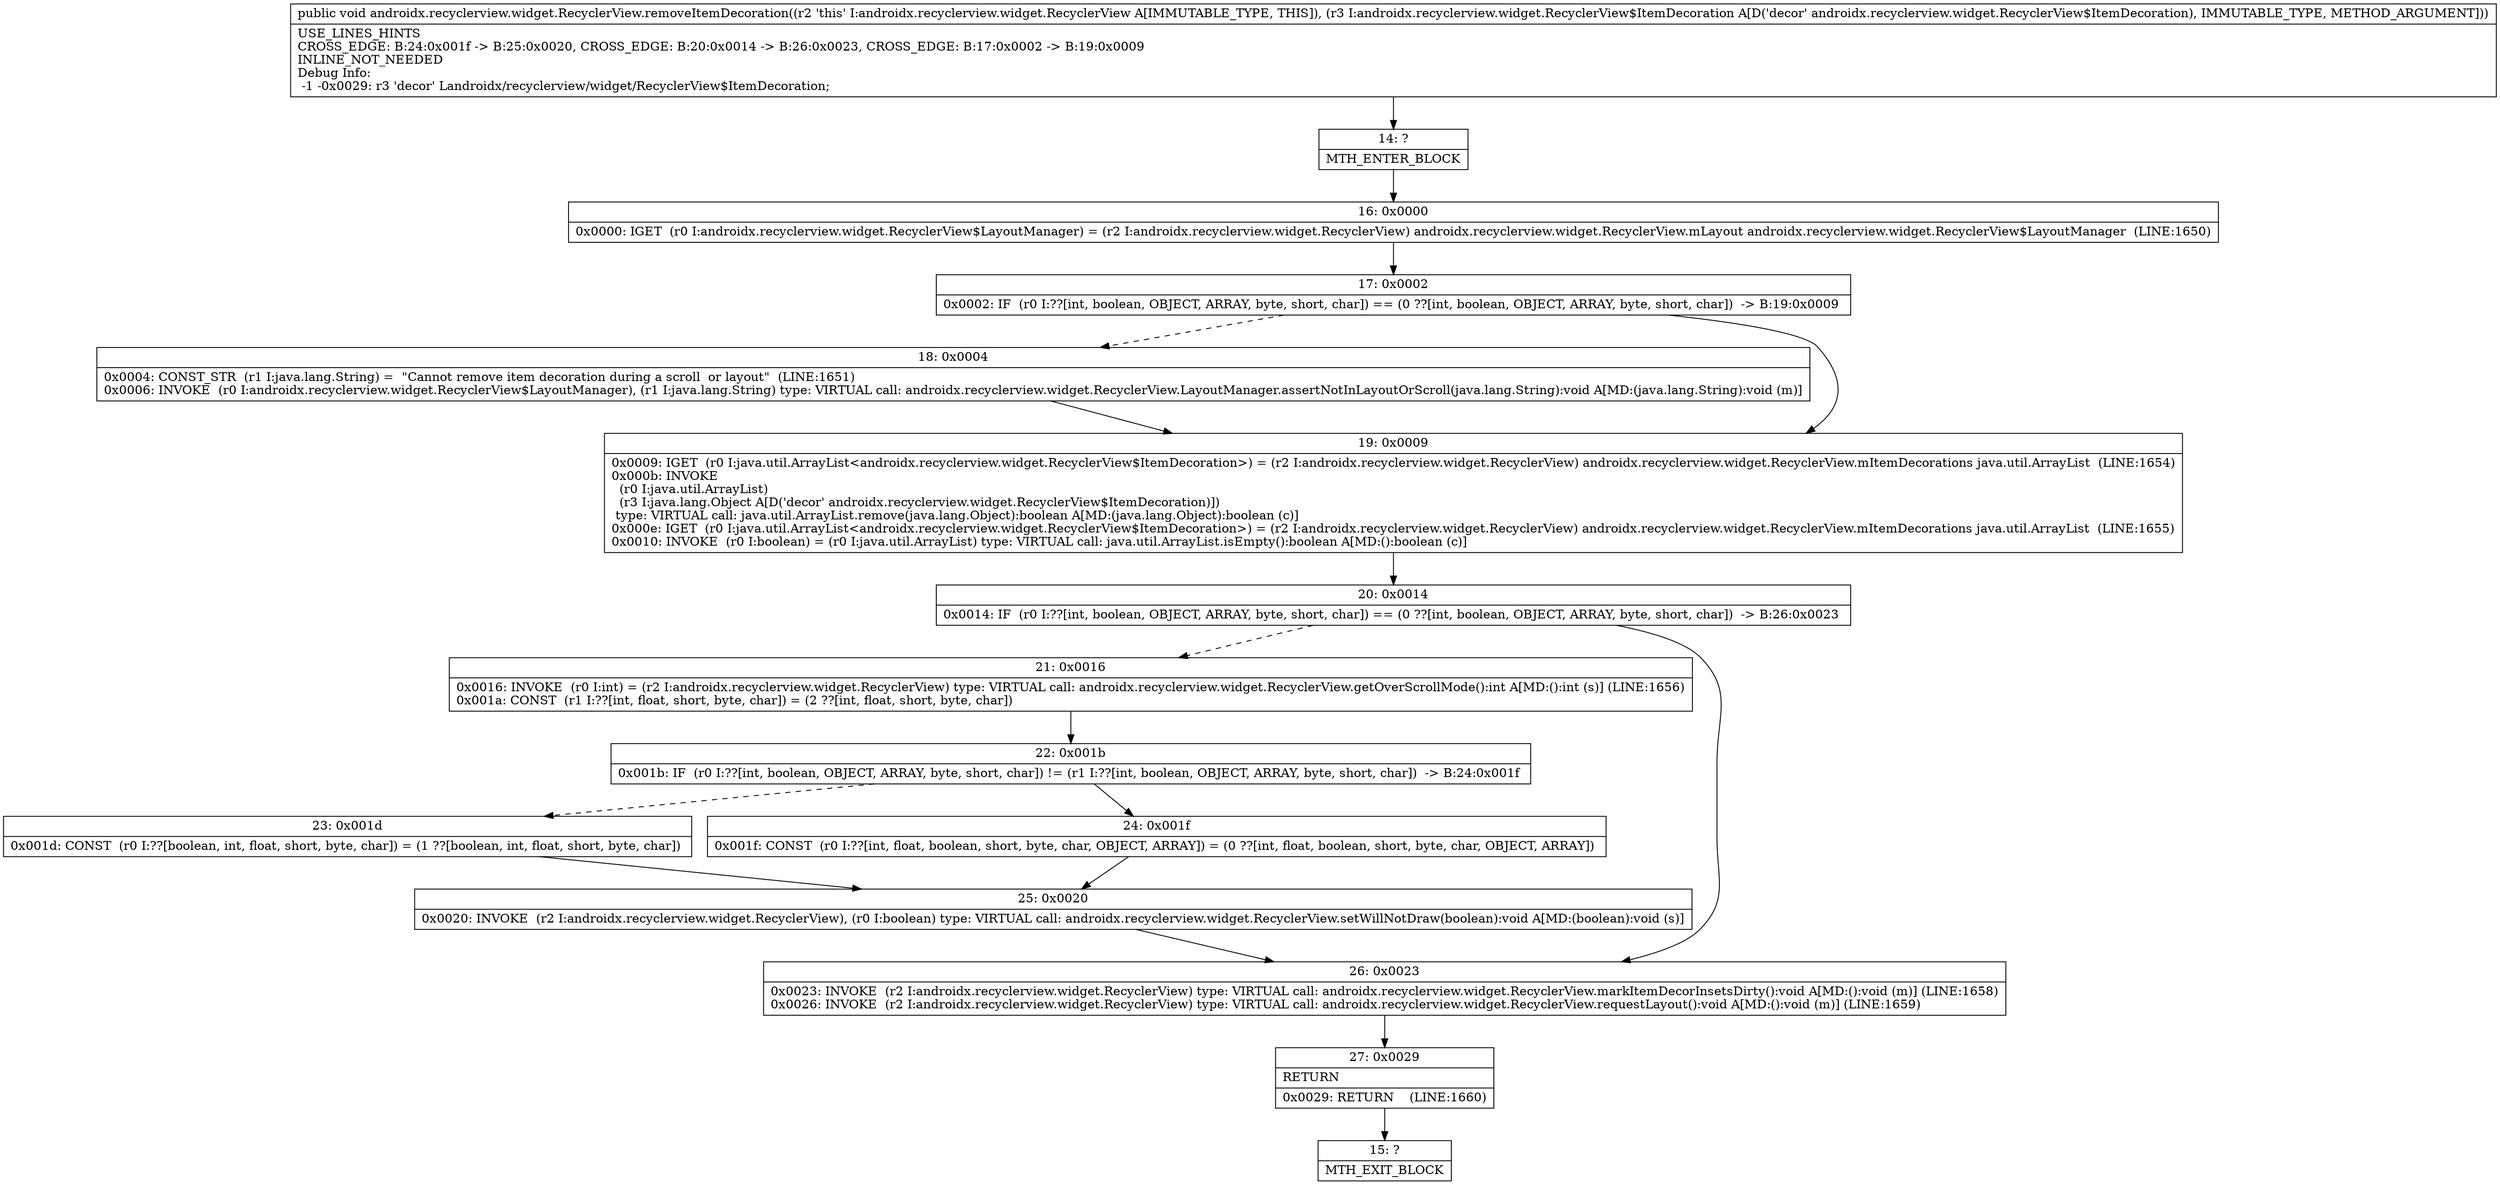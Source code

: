digraph "CFG forandroidx.recyclerview.widget.RecyclerView.removeItemDecoration(Landroidx\/recyclerview\/widget\/RecyclerView$ItemDecoration;)V" {
Node_14 [shape=record,label="{14\:\ ?|MTH_ENTER_BLOCK\l}"];
Node_16 [shape=record,label="{16\:\ 0x0000|0x0000: IGET  (r0 I:androidx.recyclerview.widget.RecyclerView$LayoutManager) = (r2 I:androidx.recyclerview.widget.RecyclerView) androidx.recyclerview.widget.RecyclerView.mLayout androidx.recyclerview.widget.RecyclerView$LayoutManager  (LINE:1650)\l}"];
Node_17 [shape=record,label="{17\:\ 0x0002|0x0002: IF  (r0 I:??[int, boolean, OBJECT, ARRAY, byte, short, char]) == (0 ??[int, boolean, OBJECT, ARRAY, byte, short, char])  \-\> B:19:0x0009 \l}"];
Node_18 [shape=record,label="{18\:\ 0x0004|0x0004: CONST_STR  (r1 I:java.lang.String) =  \"Cannot remove item decoration during a scroll  or layout\"  (LINE:1651)\l0x0006: INVOKE  (r0 I:androidx.recyclerview.widget.RecyclerView$LayoutManager), (r1 I:java.lang.String) type: VIRTUAL call: androidx.recyclerview.widget.RecyclerView.LayoutManager.assertNotInLayoutOrScroll(java.lang.String):void A[MD:(java.lang.String):void (m)]\l}"];
Node_19 [shape=record,label="{19\:\ 0x0009|0x0009: IGET  (r0 I:java.util.ArrayList\<androidx.recyclerview.widget.RecyclerView$ItemDecoration\>) = (r2 I:androidx.recyclerview.widget.RecyclerView) androidx.recyclerview.widget.RecyclerView.mItemDecorations java.util.ArrayList  (LINE:1654)\l0x000b: INVOKE  \l  (r0 I:java.util.ArrayList)\l  (r3 I:java.lang.Object A[D('decor' androidx.recyclerview.widget.RecyclerView$ItemDecoration)])\l type: VIRTUAL call: java.util.ArrayList.remove(java.lang.Object):boolean A[MD:(java.lang.Object):boolean (c)]\l0x000e: IGET  (r0 I:java.util.ArrayList\<androidx.recyclerview.widget.RecyclerView$ItemDecoration\>) = (r2 I:androidx.recyclerview.widget.RecyclerView) androidx.recyclerview.widget.RecyclerView.mItemDecorations java.util.ArrayList  (LINE:1655)\l0x0010: INVOKE  (r0 I:boolean) = (r0 I:java.util.ArrayList) type: VIRTUAL call: java.util.ArrayList.isEmpty():boolean A[MD:():boolean (c)]\l}"];
Node_20 [shape=record,label="{20\:\ 0x0014|0x0014: IF  (r0 I:??[int, boolean, OBJECT, ARRAY, byte, short, char]) == (0 ??[int, boolean, OBJECT, ARRAY, byte, short, char])  \-\> B:26:0x0023 \l}"];
Node_21 [shape=record,label="{21\:\ 0x0016|0x0016: INVOKE  (r0 I:int) = (r2 I:androidx.recyclerview.widget.RecyclerView) type: VIRTUAL call: androidx.recyclerview.widget.RecyclerView.getOverScrollMode():int A[MD:():int (s)] (LINE:1656)\l0x001a: CONST  (r1 I:??[int, float, short, byte, char]) = (2 ??[int, float, short, byte, char]) \l}"];
Node_22 [shape=record,label="{22\:\ 0x001b|0x001b: IF  (r0 I:??[int, boolean, OBJECT, ARRAY, byte, short, char]) != (r1 I:??[int, boolean, OBJECT, ARRAY, byte, short, char])  \-\> B:24:0x001f \l}"];
Node_23 [shape=record,label="{23\:\ 0x001d|0x001d: CONST  (r0 I:??[boolean, int, float, short, byte, char]) = (1 ??[boolean, int, float, short, byte, char]) \l}"];
Node_25 [shape=record,label="{25\:\ 0x0020|0x0020: INVOKE  (r2 I:androidx.recyclerview.widget.RecyclerView), (r0 I:boolean) type: VIRTUAL call: androidx.recyclerview.widget.RecyclerView.setWillNotDraw(boolean):void A[MD:(boolean):void (s)]\l}"];
Node_24 [shape=record,label="{24\:\ 0x001f|0x001f: CONST  (r0 I:??[int, float, boolean, short, byte, char, OBJECT, ARRAY]) = (0 ??[int, float, boolean, short, byte, char, OBJECT, ARRAY]) \l}"];
Node_26 [shape=record,label="{26\:\ 0x0023|0x0023: INVOKE  (r2 I:androidx.recyclerview.widget.RecyclerView) type: VIRTUAL call: androidx.recyclerview.widget.RecyclerView.markItemDecorInsetsDirty():void A[MD:():void (m)] (LINE:1658)\l0x0026: INVOKE  (r2 I:androidx.recyclerview.widget.RecyclerView) type: VIRTUAL call: androidx.recyclerview.widget.RecyclerView.requestLayout():void A[MD:():void (m)] (LINE:1659)\l}"];
Node_27 [shape=record,label="{27\:\ 0x0029|RETURN\l|0x0029: RETURN    (LINE:1660)\l}"];
Node_15 [shape=record,label="{15\:\ ?|MTH_EXIT_BLOCK\l}"];
MethodNode[shape=record,label="{public void androidx.recyclerview.widget.RecyclerView.removeItemDecoration((r2 'this' I:androidx.recyclerview.widget.RecyclerView A[IMMUTABLE_TYPE, THIS]), (r3 I:androidx.recyclerview.widget.RecyclerView$ItemDecoration A[D('decor' androidx.recyclerview.widget.RecyclerView$ItemDecoration), IMMUTABLE_TYPE, METHOD_ARGUMENT]))  | USE_LINES_HINTS\lCROSS_EDGE: B:24:0x001f \-\> B:25:0x0020, CROSS_EDGE: B:20:0x0014 \-\> B:26:0x0023, CROSS_EDGE: B:17:0x0002 \-\> B:19:0x0009\lINLINE_NOT_NEEDED\lDebug Info:\l  \-1 \-0x0029: r3 'decor' Landroidx\/recyclerview\/widget\/RecyclerView$ItemDecoration;\l}"];
MethodNode -> Node_14;Node_14 -> Node_16;
Node_16 -> Node_17;
Node_17 -> Node_18[style=dashed];
Node_17 -> Node_19;
Node_18 -> Node_19;
Node_19 -> Node_20;
Node_20 -> Node_21[style=dashed];
Node_20 -> Node_26;
Node_21 -> Node_22;
Node_22 -> Node_23[style=dashed];
Node_22 -> Node_24;
Node_23 -> Node_25;
Node_25 -> Node_26;
Node_24 -> Node_25;
Node_26 -> Node_27;
Node_27 -> Node_15;
}

